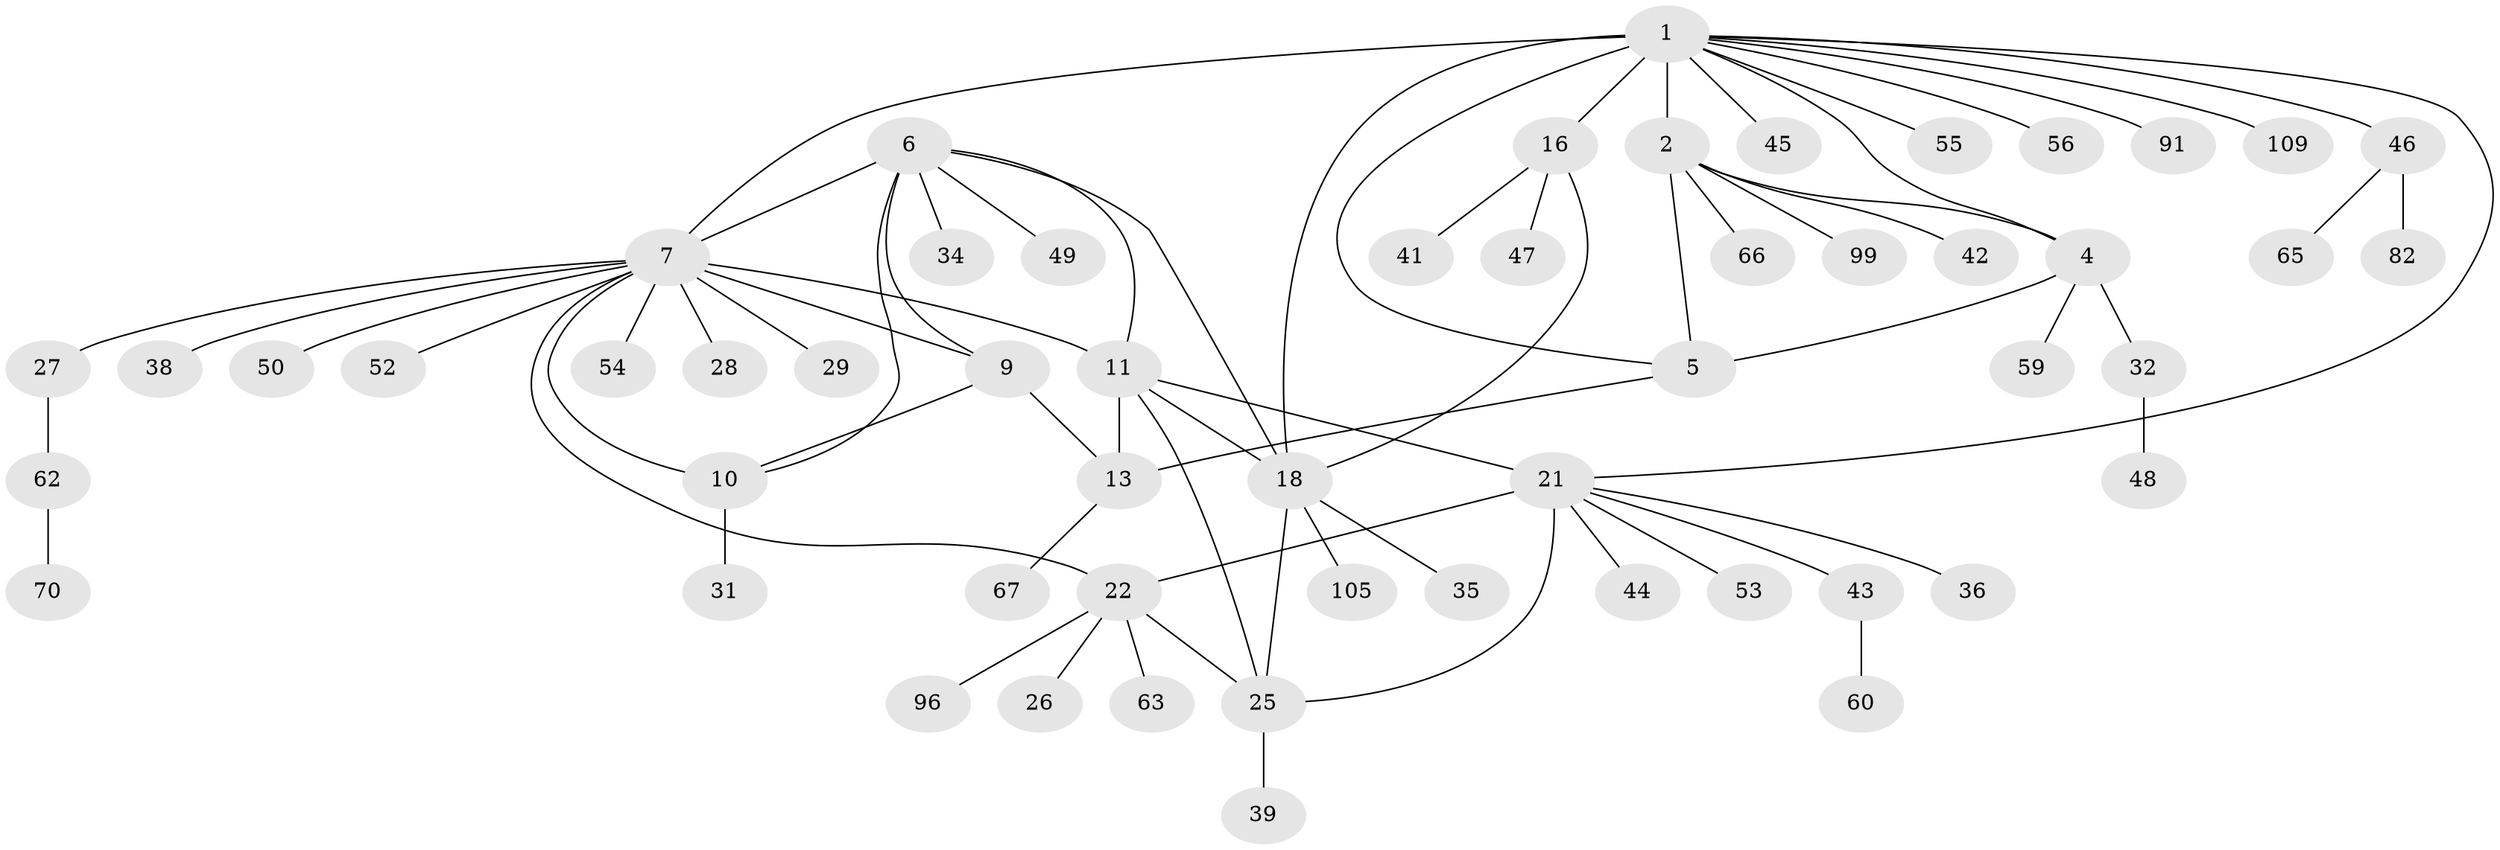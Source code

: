 // original degree distribution, {8: 0.036036036036036036, 7: 0.05405405405405406, 6: 0.018018018018018018, 9: 0.05405405405405406, 10: 0.009009009009009009, 5: 0.036036036036036036, 12: 0.009009009009009009, 11: 0.009009009009009009, 1: 0.6396396396396397, 2: 0.0990990990990991, 3: 0.036036036036036036}
// Generated by graph-tools (version 1.1) at 2025/19/03/04/25 18:19:34]
// undirected, 55 vertices, 71 edges
graph export_dot {
graph [start="1"]
  node [color=gray90,style=filled];
  1 [super="+17+3"];
  2;
  4;
  5 [super="+64+78"];
  6 [super="+61+58"];
  7 [super="+8"];
  9 [super="+30+101+69+87"];
  10;
  11 [super="+14+12+103"];
  13 [super="+15+40"];
  16 [super="+20"];
  18;
  21 [super="+24+84"];
  22 [super="+23+51"];
  25;
  26;
  27;
  28;
  29;
  31;
  32;
  34;
  35;
  36;
  38;
  39;
  41;
  42;
  43 [super="+57"];
  44;
  45;
  46;
  47;
  48;
  49;
  50 [super="+88"];
  52;
  53;
  54;
  55;
  56;
  59;
  60;
  62;
  63 [super="+102"];
  65 [super="+76"];
  66 [super="+85"];
  67 [super="+111+73"];
  70;
  82;
  91;
  96;
  99;
  105;
  109;
  1 -- 2 [weight=2];
  1 -- 4 [weight=2];
  1 -- 5 [weight=2];
  1 -- 56;
  1 -- 109;
  1 -- 7;
  1 -- 16 [weight=4];
  1 -- 18 [weight=2];
  1 -- 55;
  1 -- 46;
  1 -- 21;
  1 -- 91;
  1 -- 45;
  2 -- 4;
  2 -- 5;
  2 -- 42;
  2 -- 66;
  2 -- 99;
  4 -- 5;
  4 -- 32;
  4 -- 59;
  5 -- 13;
  6 -- 7 [weight=2];
  6 -- 9;
  6 -- 10;
  6 -- 18;
  6 -- 34;
  6 -- 49;
  6 -- 11;
  7 -- 9 [weight=2];
  7 -- 10 [weight=2];
  7 -- 22;
  7 -- 27;
  7 -- 28;
  7 -- 38;
  7 -- 11;
  7 -- 50;
  7 -- 52;
  7 -- 54;
  7 -- 29;
  9 -- 10;
  9 -- 13;
  10 -- 31;
  11 -- 13 [weight=6];
  11 -- 18;
  11 -- 25;
  11 -- 21;
  13 -- 67;
  16 -- 18 [weight=2];
  16 -- 41;
  16 -- 47;
  18 -- 25;
  18 -- 35;
  18 -- 105;
  21 -- 22 [weight=4];
  21 -- 25 [weight=2];
  21 -- 43;
  21 -- 44;
  21 -- 36;
  21 -- 53;
  22 -- 25 [weight=2];
  22 -- 96;
  22 -- 26;
  22 -- 63;
  25 -- 39;
  27 -- 62;
  32 -- 48;
  43 -- 60;
  46 -- 65;
  46 -- 82;
  62 -- 70;
}

